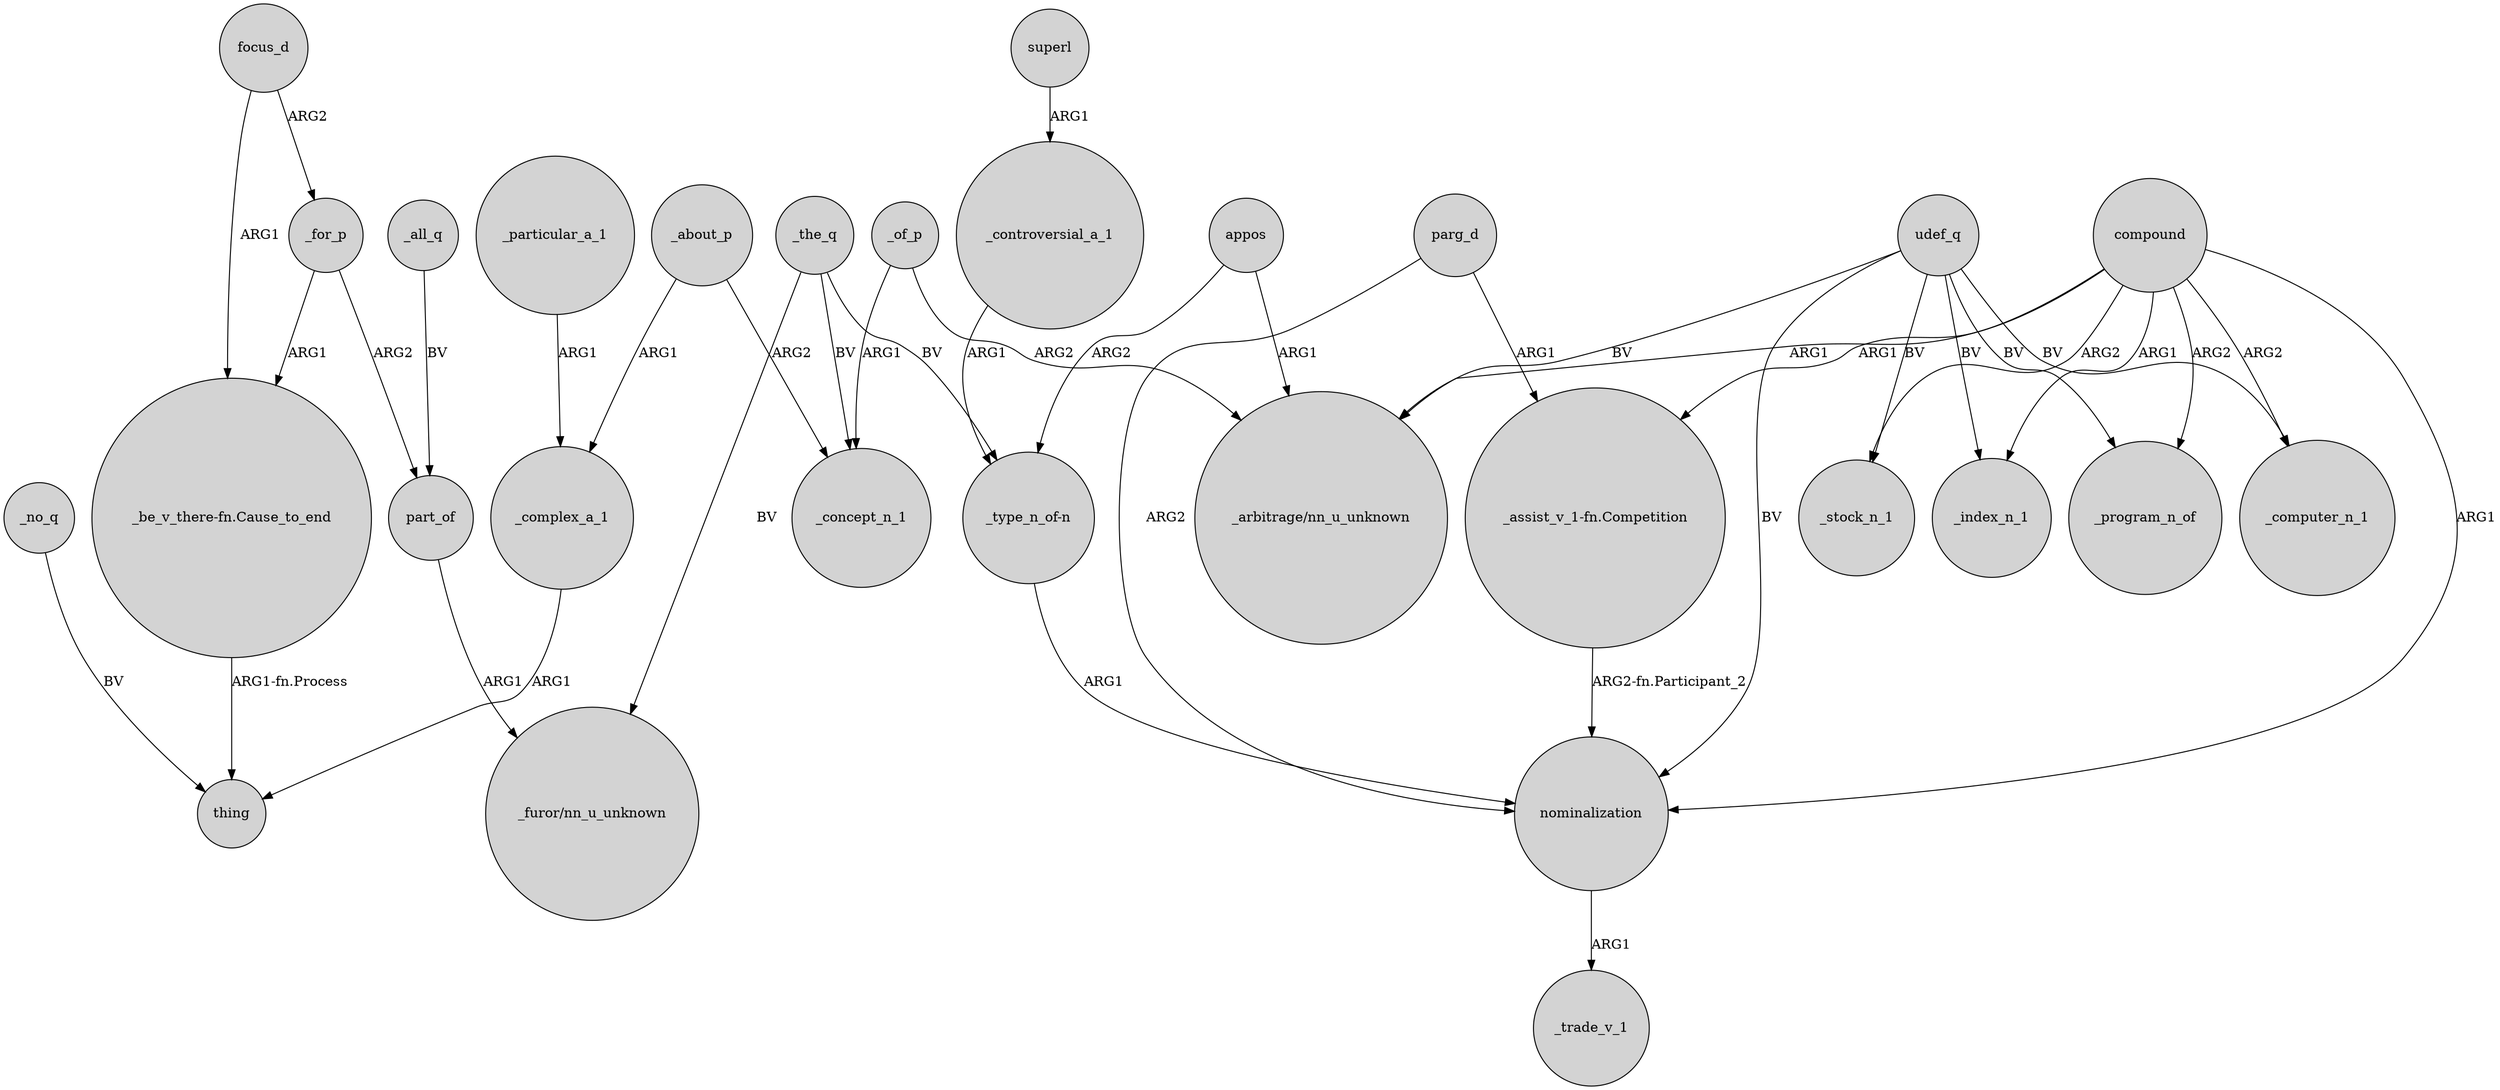digraph {
	node [shape=circle style=filled]
	"_be_v_there-fn.Cause_to_end" -> thing [label="ARG1-fn.Process"]
	"_type_n_of-n" -> nominalization [label=ARG1]
	udef_q -> nominalization [label=BV]
	_for_p -> part_of [label=ARG2]
	part_of -> "_furor/nn_u_unknown" [label=ARG1]
	compound -> _computer_n_1 [label=ARG2]
	udef_q -> _index_n_1 [label=BV]
	superl -> _controversial_a_1 [label=ARG1]
	_all_q -> part_of [label=BV]
	_about_p -> _concept_n_1 [label=ARG2]
	udef_q -> _program_n_of [label=BV]
	_no_q -> thing [label=BV]
	_for_p -> "_be_v_there-fn.Cause_to_end" [label=ARG1]
	compound -> _program_n_of [label=ARG2]
	"_assist_v_1-fn.Competition" -> nominalization [label="ARG2-fn.Participant_2"]
	compound -> nominalization [label=ARG1]
	udef_q -> _stock_n_1 [label=BV]
	_the_q -> _concept_n_1 [label=BV]
	focus_d -> "_be_v_there-fn.Cause_to_end" [label=ARG1]
	_about_p -> _complex_a_1 [label=ARG1]
	compound -> _stock_n_1 [label=ARG2]
	_the_q -> "_furor/nn_u_unknown" [label=BV]
	udef_q -> _computer_n_1 [label=BV]
	udef_q -> "_arbitrage/nn_u_unknown" [label=BV]
	_the_q -> "_type_n_of-n" [label=BV]
	compound -> "_arbitrage/nn_u_unknown" [label=ARG1]
	compound -> _index_n_1 [label=ARG1]
	parg_d -> "_assist_v_1-fn.Competition" [label=ARG1]
	appos -> "_arbitrage/nn_u_unknown" [label=ARG1]
	_of_p -> "_arbitrage/nn_u_unknown" [label=ARG2]
	_particular_a_1 -> _complex_a_1 [label=ARG1]
	_of_p -> _concept_n_1 [label=ARG1]
	focus_d -> _for_p [label=ARG2]
	appos -> "_type_n_of-n" [label=ARG2]
	compound -> "_assist_v_1-fn.Competition" [label=ARG1]
	nominalization -> _trade_v_1 [label=ARG1]
	_complex_a_1 -> thing [label=ARG1]
	parg_d -> nominalization [label=ARG2]
	_controversial_a_1 -> "_type_n_of-n" [label=ARG1]
}
